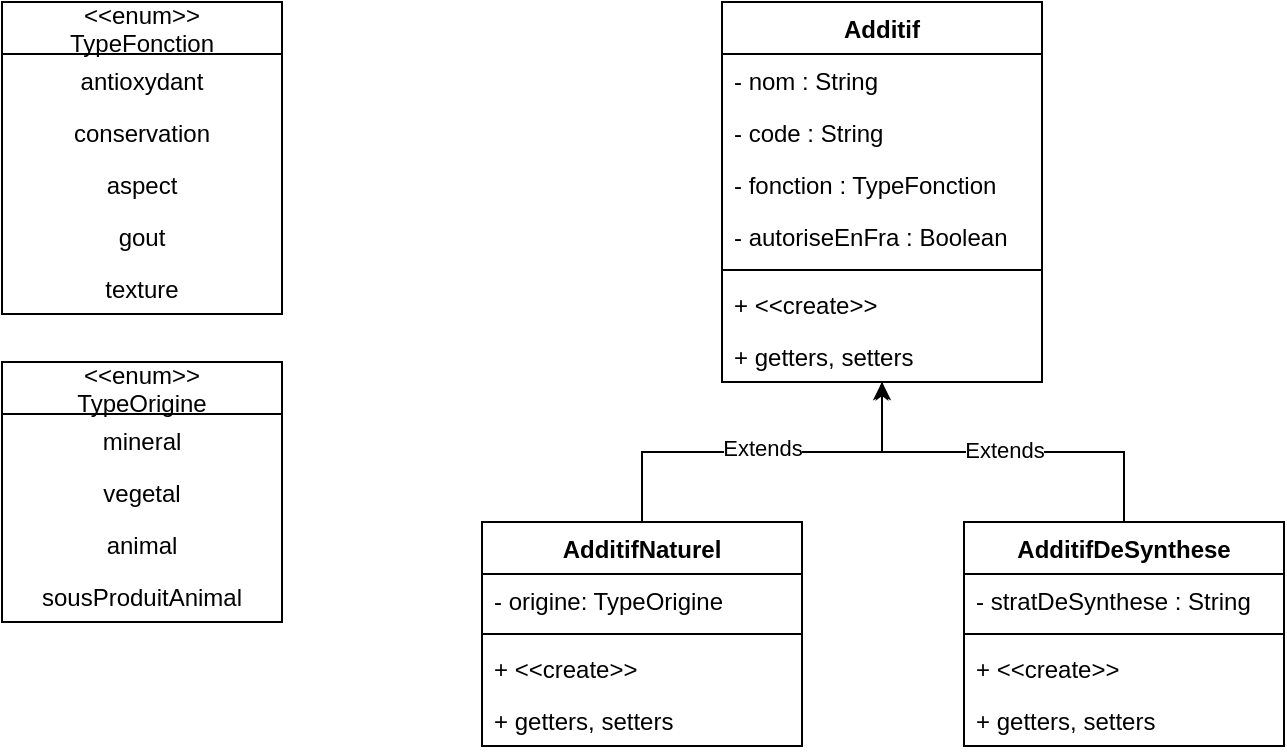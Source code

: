 <mxfile version="16.2.2" type="device"><diagram id="MiiotZDdBCmFnmy37gQb" name="Page-1"><mxGraphModel dx="1038" dy="609" grid="1" gridSize="10" guides="1" tooltips="1" connect="1" arrows="1" fold="1" page="1" pageScale="1" pageWidth="827" pageHeight="1169" math="0" shadow="0"><root><mxCell id="0"/><mxCell id="1" parent="0"/><mxCell id="UbsZ5EfdrrTyzZV37_JL-1" value="&lt;&lt;enum&gt;&gt;&#10;TypeFonction" style="swimlane;fontStyle=0;childLayout=stackLayout;horizontal=1;startSize=26;fillColor=none;horizontalStack=0;resizeParent=1;resizeParentMax=0;resizeLast=0;collapsible=1;marginBottom=0;" parent="1" vertex="1"><mxGeometry x="40" y="40" width="140" height="156" as="geometry"/></mxCell><mxCell id="UbsZ5EfdrrTyzZV37_JL-2" value="antioxydant" style="text;strokeColor=none;fillColor=none;align=center;verticalAlign=top;spacingLeft=4;spacingRight=4;overflow=hidden;rotatable=0;points=[[0,0.5],[1,0.5]];portConstraint=eastwest;" parent="UbsZ5EfdrrTyzZV37_JL-1" vertex="1"><mxGeometry y="26" width="140" height="26" as="geometry"/></mxCell><mxCell id="UbsZ5EfdrrTyzZV37_JL-3" value="conservation" style="text;strokeColor=none;fillColor=none;align=center;verticalAlign=top;spacingLeft=4;spacingRight=4;overflow=hidden;rotatable=0;points=[[0,0.5],[1,0.5]];portConstraint=eastwest;" parent="UbsZ5EfdrrTyzZV37_JL-1" vertex="1"><mxGeometry y="52" width="140" height="26" as="geometry"/></mxCell><mxCell id="UbsZ5EfdrrTyzZV37_JL-4" value="aspect" style="text;strokeColor=none;fillColor=none;align=center;verticalAlign=top;spacingLeft=4;spacingRight=4;overflow=hidden;rotatable=0;points=[[0,0.5],[1,0.5]];portConstraint=eastwest;" parent="UbsZ5EfdrrTyzZV37_JL-1" vertex="1"><mxGeometry y="78" width="140" height="26" as="geometry"/></mxCell><mxCell id="UbsZ5EfdrrTyzZV37_JL-6" value="gout" style="text;strokeColor=none;fillColor=none;align=center;verticalAlign=top;spacingLeft=4;spacingRight=4;overflow=hidden;rotatable=0;points=[[0,0.5],[1,0.5]];portConstraint=eastwest;" parent="UbsZ5EfdrrTyzZV37_JL-1" vertex="1"><mxGeometry y="104" width="140" height="26" as="geometry"/></mxCell><mxCell id="UbsZ5EfdrrTyzZV37_JL-5" value="texture" style="text;strokeColor=none;fillColor=none;align=center;verticalAlign=top;spacingLeft=4;spacingRight=4;overflow=hidden;rotatable=0;points=[[0,0.5],[1,0.5]];portConstraint=eastwest;" parent="UbsZ5EfdrrTyzZV37_JL-1" vertex="1"><mxGeometry y="130" width="140" height="26" as="geometry"/></mxCell><mxCell id="UbsZ5EfdrrTyzZV37_JL-32" value="" style="edgeStyle=orthogonalEdgeStyle;rounded=0;orthogonalLoop=1;jettySize=auto;html=1;endArrow=none;endFill=0;startArrow=classicThin;startFill=1;" parent="1" source="UbsZ5EfdrrTyzZV37_JL-7" target="UbsZ5EfdrrTyzZV37_JL-24" edge="1"><mxGeometry relative="1" as="geometry"/></mxCell><mxCell id="UbsZ5EfdrrTyzZV37_JL-45" value="Extends" style="edgeLabel;html=1;align=center;verticalAlign=middle;resizable=0;points=[];" parent="UbsZ5EfdrrTyzZV37_JL-32" vertex="1" connectable="0"><mxGeometry x="-0.171" y="-2" relative="1" as="geometry"><mxPoint x="-16" as="offset"/></mxGeometry></mxCell><mxCell id="UbsZ5EfdrrTyzZV37_JL-33" style="edgeStyle=orthogonalEdgeStyle;rounded=0;orthogonalLoop=1;jettySize=auto;html=1;entryX=0.5;entryY=0;entryDx=0;entryDy=0;endArrow=none;endFill=0;startArrow=classic;startFill=1;" parent="1" source="UbsZ5EfdrrTyzZV37_JL-7" target="UbsZ5EfdrrTyzZV37_JL-34" edge="1"><mxGeometry relative="1" as="geometry"><mxPoint x="560" y="300" as="targetPoint"/></mxGeometry></mxCell><mxCell id="UbsZ5EfdrrTyzZV37_JL-44" value="Extends" style="edgeLabel;html=1;align=center;verticalAlign=middle;resizable=0;points=[];" parent="UbsZ5EfdrrTyzZV37_JL-33" vertex="1" connectable="0"><mxGeometry x="0.307" y="1" relative="1" as="geometry"><mxPoint x="-29" as="offset"/></mxGeometry></mxCell><mxCell id="UbsZ5EfdrrTyzZV37_JL-7" value="Additif" style="swimlane;fontStyle=1;align=center;verticalAlign=top;childLayout=stackLayout;horizontal=1;startSize=26;horizontalStack=0;resizeParent=1;resizeParentMax=0;resizeLast=0;collapsible=1;marginBottom=0;" parent="1" vertex="1"><mxGeometry x="400" y="40" width="160" height="190" as="geometry"/></mxCell><mxCell id="UbsZ5EfdrrTyzZV37_JL-8" value="- nom : String" style="text;strokeColor=none;fillColor=none;align=left;verticalAlign=top;spacingLeft=4;spacingRight=4;overflow=hidden;rotatable=0;points=[[0,0.5],[1,0.5]];portConstraint=eastwest;" parent="UbsZ5EfdrrTyzZV37_JL-7" vertex="1"><mxGeometry y="26" width="160" height="26" as="geometry"/></mxCell><mxCell id="UbsZ5EfdrrTyzZV37_JL-11" value="- code : String" style="text;strokeColor=none;fillColor=none;align=left;verticalAlign=top;spacingLeft=4;spacingRight=4;overflow=hidden;rotatable=0;points=[[0,0.5],[1,0.5]];portConstraint=eastwest;" parent="UbsZ5EfdrrTyzZV37_JL-7" vertex="1"><mxGeometry y="52" width="160" height="26" as="geometry"/></mxCell><mxCell id="UbsZ5EfdrrTyzZV37_JL-12" value="- fonction : TypeFonction" style="text;strokeColor=none;fillColor=none;align=left;verticalAlign=top;spacingLeft=4;spacingRight=4;overflow=hidden;rotatable=0;points=[[0,0.5],[1,0.5]];portConstraint=eastwest;" parent="UbsZ5EfdrrTyzZV37_JL-7" vertex="1"><mxGeometry y="78" width="160" height="26" as="geometry"/></mxCell><mxCell id="UbsZ5EfdrrTyzZV37_JL-13" value="- autoriseEnFra : Boolean" style="text;strokeColor=none;fillColor=none;align=left;verticalAlign=top;spacingLeft=4;spacingRight=4;overflow=hidden;rotatable=0;points=[[0,0.5],[1,0.5]];portConstraint=eastwest;" parent="UbsZ5EfdrrTyzZV37_JL-7" vertex="1"><mxGeometry y="104" width="160" height="26" as="geometry"/></mxCell><mxCell id="UbsZ5EfdrrTyzZV37_JL-9" value="" style="line;strokeWidth=1;fillColor=none;align=left;verticalAlign=middle;spacingTop=-1;spacingLeft=3;spacingRight=3;rotatable=0;labelPosition=right;points=[];portConstraint=eastwest;" parent="UbsZ5EfdrrTyzZV37_JL-7" vertex="1"><mxGeometry y="130" width="160" height="8" as="geometry"/></mxCell><mxCell id="UbsZ5EfdrrTyzZV37_JL-10" value="+ &lt;&lt;create&gt;&gt;" style="text;strokeColor=none;fillColor=none;align=left;verticalAlign=top;spacingLeft=4;spacingRight=4;overflow=hidden;rotatable=0;points=[[0,0.5],[1,0.5]];portConstraint=eastwest;" parent="UbsZ5EfdrrTyzZV37_JL-7" vertex="1"><mxGeometry y="138" width="160" height="26" as="geometry"/></mxCell><mxCell id="UbsZ5EfdrrTyzZV37_JL-14" value="+ getters, setters" style="text;strokeColor=none;fillColor=none;align=left;verticalAlign=top;spacingLeft=4;spacingRight=4;overflow=hidden;rotatable=0;points=[[0,0.5],[1,0.5]];portConstraint=eastwest;" parent="UbsZ5EfdrrTyzZV37_JL-7" vertex="1"><mxGeometry y="164" width="160" height="26" as="geometry"/></mxCell><mxCell id="UbsZ5EfdrrTyzZV37_JL-24" value="AdditifNaturel" style="swimlane;fontStyle=1;align=center;verticalAlign=top;childLayout=stackLayout;horizontal=1;startSize=26;horizontalStack=0;resizeParent=1;resizeParentMax=0;resizeLast=0;collapsible=1;marginBottom=0;" parent="1" vertex="1"><mxGeometry x="280" y="300" width="160" height="112" as="geometry"/></mxCell><mxCell id="UbsZ5EfdrrTyzZV37_JL-52" value="- origine: TypeOrigine" style="text;strokeColor=none;fillColor=none;align=left;verticalAlign=top;spacingLeft=4;spacingRight=4;overflow=hidden;rotatable=0;points=[[0,0.5],[1,0.5]];portConstraint=eastwest;" parent="UbsZ5EfdrrTyzZV37_JL-24" vertex="1"><mxGeometry y="26" width="160" height="26" as="geometry"/></mxCell><mxCell id="UbsZ5EfdrrTyzZV37_JL-29" value="" style="line;strokeWidth=1;fillColor=none;align=left;verticalAlign=middle;spacingTop=-1;spacingLeft=3;spacingRight=3;rotatable=0;labelPosition=right;points=[];portConstraint=eastwest;" parent="UbsZ5EfdrrTyzZV37_JL-24" vertex="1"><mxGeometry y="52" width="160" height="8" as="geometry"/></mxCell><mxCell id="UbsZ5EfdrrTyzZV37_JL-30" value="+ &lt;&lt;create&gt;&gt;" style="text;strokeColor=none;fillColor=none;align=left;verticalAlign=top;spacingLeft=4;spacingRight=4;overflow=hidden;rotatable=0;points=[[0,0.5],[1,0.5]];portConstraint=eastwest;" parent="UbsZ5EfdrrTyzZV37_JL-24" vertex="1"><mxGeometry y="60" width="160" height="26" as="geometry"/></mxCell><mxCell id="UbsZ5EfdrrTyzZV37_JL-31" value="+ getters, setters" style="text;strokeColor=none;fillColor=none;align=left;verticalAlign=top;spacingLeft=4;spacingRight=4;overflow=hidden;rotatable=0;points=[[0,0.5],[1,0.5]];portConstraint=eastwest;" parent="UbsZ5EfdrrTyzZV37_JL-24" vertex="1"><mxGeometry y="86" width="160" height="26" as="geometry"/></mxCell><mxCell id="UbsZ5EfdrrTyzZV37_JL-34" value="AdditifDeSynthese" style="swimlane;fontStyle=1;align=center;verticalAlign=top;childLayout=stackLayout;horizontal=1;startSize=26;horizontalStack=0;resizeParent=1;resizeParentMax=0;resizeLast=0;collapsible=1;marginBottom=0;" parent="1" vertex="1"><mxGeometry x="521" y="300" width="160" height="112" as="geometry"/></mxCell><mxCell id="UbsZ5EfdrrTyzZV37_JL-53" value="- stratDeSynthese : String" style="text;strokeColor=none;fillColor=none;align=left;verticalAlign=top;spacingLeft=4;spacingRight=4;overflow=hidden;rotatable=0;points=[[0,0.5],[1,0.5]];portConstraint=eastwest;" parent="UbsZ5EfdrrTyzZV37_JL-34" vertex="1"><mxGeometry y="26" width="160" height="26" as="geometry"/></mxCell><mxCell id="UbsZ5EfdrrTyzZV37_JL-39" value="" style="line;strokeWidth=1;fillColor=none;align=left;verticalAlign=middle;spacingTop=-1;spacingLeft=3;spacingRight=3;rotatable=0;labelPosition=right;points=[];portConstraint=eastwest;" parent="UbsZ5EfdrrTyzZV37_JL-34" vertex="1"><mxGeometry y="52" width="160" height="8" as="geometry"/></mxCell><mxCell id="UbsZ5EfdrrTyzZV37_JL-40" value="+ &lt;&lt;create&gt;&gt;" style="text;strokeColor=none;fillColor=none;align=left;verticalAlign=top;spacingLeft=4;spacingRight=4;overflow=hidden;rotatable=0;points=[[0,0.5],[1,0.5]];portConstraint=eastwest;" parent="UbsZ5EfdrrTyzZV37_JL-34" vertex="1"><mxGeometry y="60" width="160" height="26" as="geometry"/></mxCell><mxCell id="UbsZ5EfdrrTyzZV37_JL-41" value="+ getters, setters" style="text;strokeColor=none;fillColor=none;align=left;verticalAlign=top;spacingLeft=4;spacingRight=4;overflow=hidden;rotatable=0;points=[[0,0.5],[1,0.5]];portConstraint=eastwest;" parent="UbsZ5EfdrrTyzZV37_JL-34" vertex="1"><mxGeometry y="86" width="160" height="26" as="geometry"/></mxCell><mxCell id="UbsZ5EfdrrTyzZV37_JL-46" value="&lt;&lt;enum&gt;&gt;&#10;TypeOrigine" style="swimlane;fontStyle=0;childLayout=stackLayout;horizontal=1;startSize=26;fillColor=none;horizontalStack=0;resizeParent=1;resizeParentMax=0;resizeLast=0;collapsible=1;marginBottom=0;" parent="1" vertex="1"><mxGeometry x="40" y="220" width="140" height="130" as="geometry"/></mxCell><mxCell id="UbsZ5EfdrrTyzZV37_JL-47" value="mineral" style="text;strokeColor=none;fillColor=none;align=center;verticalAlign=top;spacingLeft=4;spacingRight=4;overflow=hidden;rotatable=0;points=[[0,0.5],[1,0.5]];portConstraint=eastwest;" parent="UbsZ5EfdrrTyzZV37_JL-46" vertex="1"><mxGeometry y="26" width="140" height="26" as="geometry"/></mxCell><mxCell id="UbsZ5EfdrrTyzZV37_JL-48" value="vegetal" style="text;strokeColor=none;fillColor=none;align=center;verticalAlign=top;spacingLeft=4;spacingRight=4;overflow=hidden;rotatable=0;points=[[0,0.5],[1,0.5]];portConstraint=eastwest;" parent="UbsZ5EfdrrTyzZV37_JL-46" vertex="1"><mxGeometry y="52" width="140" height="26" as="geometry"/></mxCell><mxCell id="UbsZ5EfdrrTyzZV37_JL-49" value="animal" style="text;strokeColor=none;fillColor=none;align=center;verticalAlign=top;spacingLeft=4;spacingRight=4;overflow=hidden;rotatable=0;points=[[0,0.5],[1,0.5]];portConstraint=eastwest;" parent="UbsZ5EfdrrTyzZV37_JL-46" vertex="1"><mxGeometry y="78" width="140" height="26" as="geometry"/></mxCell><mxCell id="UbsZ5EfdrrTyzZV37_JL-50" value="sousProduitAnimal" style="text;strokeColor=none;fillColor=none;align=center;verticalAlign=top;spacingLeft=4;spacingRight=4;overflow=hidden;rotatable=0;points=[[0,0.5],[1,0.5]];portConstraint=eastwest;" parent="UbsZ5EfdrrTyzZV37_JL-46" vertex="1"><mxGeometry y="104" width="140" height="26" as="geometry"/></mxCell></root></mxGraphModel></diagram></mxfile>